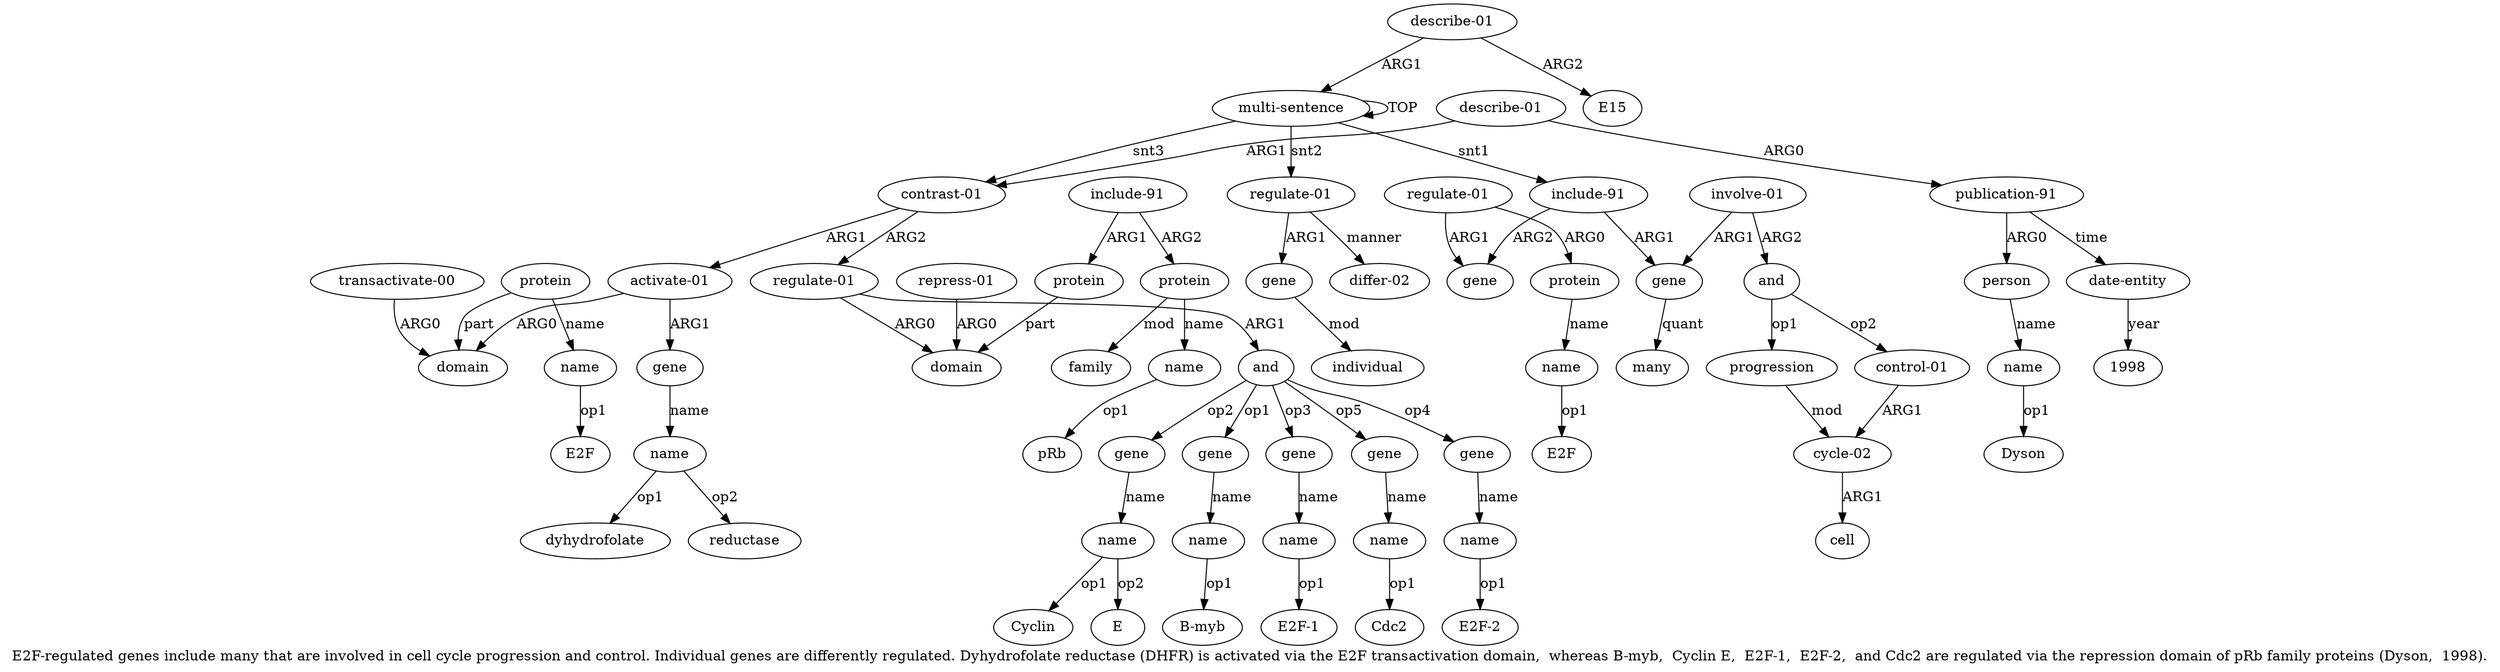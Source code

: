 digraph  {
	graph [label="E2F-regulated genes include many that are involved in cell cycle progression and control. Individual genes are differently regulated. \
Dyhydrofolate reductase (DHFR) is activated via the E2F transactivation domain,  whereas B-myb,  Cyclin E,  E2F-1,  E2F-2,  and \
Cdc2 are regulated via the repression domain of pRb family proteins (Dyson,  1998)."];
	node [label="\N"];
	a20	 [color=black,
		gold_ind=20,
		gold_label=domain,
		label=domain,
		test_ind=20,
		test_label=domain];
	a21	 [color=black,
		gold_ind=21,
		gold_label="transactivate-00",
		label="transactivate-00",
		test_ind=21,
		test_label="transactivate-00"];
	a21 -> a20 [key=0,
	color=black,
	gold_label=ARG0,
	label=ARG0,
	test_label=ARG0];
a22 [color=black,
	gold_ind=22,
	gold_label=protein,
	label=protein,
	test_ind=22,
	test_label=protein];
a22 -> a20 [key=0,
color=black,
gold_label=part,
label=part,
test_label=part];
a23 [color=black,
gold_ind=23,
gold_label=name,
label=name,
test_ind=23,
test_label=name];
a22 -> a23 [key=0,
color=black,
gold_label=name,
label=name,
test_label=name];
"a23 E2F" [color=black,
gold_ind=-1,
gold_label=E2F,
label=E2F,
test_ind=-1,
test_label=E2F];
a23 -> "a23 E2F" [key=0,
color=black,
gold_label=op1,
label=op1,
test_label=op1];
a24 [color=black,
gold_ind=24,
gold_label=gene,
label=gene,
test_ind=24,
test_label=gene];
a25 [color=black,
gold_ind=25,
gold_label=name,
label=name,
test_ind=25,
test_label=name];
a24 -> a25 [key=0,
color=black,
gold_label=name,
label=name,
test_label=name];
"a25 dyhydrofolate" [color=black,
gold_ind=-1,
gold_label=dyhydrofolate,
label=dyhydrofolate,
test_ind=-1,
test_label=dyhydrofolate];
a25 -> "a25 dyhydrofolate" [key=0,
color=black,
gold_label=op1,
label=op1,
test_label=op1];
"a25 reductase" [color=black,
gold_ind=-1,
gold_label=reductase,
label=reductase,
test_ind=-1,
test_label=reductase];
a25 -> "a25 reductase" [key=0,
color=black,
gold_label=op2,
label=op2,
test_label=op2];
a26 [color=black,
gold_ind=26,
gold_label="regulate-01",
label="regulate-01",
test_ind=26,
test_label="regulate-01"];
a27 [color=black,
gold_ind=27,
gold_label=domain,
label=domain,
test_ind=27,
test_label=domain];
a26 -> a27 [key=0,
color=black,
gold_label=ARG0,
label=ARG0,
test_label=ARG0];
a34 [color=black,
gold_ind=34,
gold_label=and,
label=and,
test_ind=34,
test_label=and];
a26 -> a34 [key=0,
color=black,
gold_label=ARG1,
label=ARG1,
test_label=ARG1];
a28 [color=black,
gold_ind=28,
gold_label="repress-01",
label="repress-01",
test_ind=28,
test_label="repress-01"];
a28 -> a27 [key=0,
color=black,
gold_label=ARG0,
label=ARG0,
test_label=ARG0];
a29 [color=black,
gold_ind=29,
gold_label=protein,
label=protein,
test_ind=29,
test_label=protein];
a29 -> a27 [key=0,
color=black,
gold_label=part,
label=part,
test_label=part];
a31 [color=black,
gold_ind=31,
gold_label=protein,
label=protein,
test_ind=31,
test_label=protein];
a33 [color=black,
gold_ind=33,
gold_label=family,
label=family,
test_ind=33,
test_label=family];
a31 -> a33 [key=0,
color=black,
gold_label=mod,
label=mod,
test_label=mod];
a32 [color=black,
gold_ind=32,
gold_label=name,
label=name,
test_ind=32,
test_label=name];
a31 -> a32 [key=0,
color=black,
gold_label=name,
label=name,
test_label=name];
"a38 Cyclin" [color=black,
gold_ind=-1,
gold_label=Cyclin,
label=Cyclin,
test_ind=-1,
test_label=Cyclin];
"a48 Dyson" [color=black,
gold_ind=-1,
gold_label=Dyson,
label=Dyson,
test_ind=-1,
test_label=Dyson];
a30 [color=black,
gold_ind=30,
gold_label="include-91",
label="include-91",
test_ind=30,
test_label="include-91"];
a30 -> a29 [key=0,
color=black,
gold_label=ARG1,
label=ARG1,
test_label=ARG1];
a30 -> a31 [key=0,
color=black,
gold_label=ARG2,
label=ARG2,
test_label=ARG2];
"a32 pRb" [color=black,
gold_ind=-1,
gold_label=pRb,
label=pRb,
test_ind=-1,
test_label=pRb];
a37 [color=black,
gold_ind=37,
gold_label=gene,
label=gene,
test_ind=37,
test_label=gene];
a38 [color=black,
gold_ind=38,
gold_label=name,
label=name,
test_ind=38,
test_label=name];
a37 -> a38 [key=0,
color=black,
gold_label=name,
label=name,
test_label=name];
a36 [color=black,
gold_ind=36,
gold_label=name,
label=name,
test_ind=36,
test_label=name];
"a36 B-myb" [color=black,
gold_ind=-1,
gold_label="B-myb",
label="B-myb",
test_ind=-1,
test_label="B-myb"];
a36 -> "a36 B-myb" [key=0,
color=black,
gold_label=op1,
label=op1,
test_label=op1];
"a49 1998" [color=black,
gold_ind=-1,
gold_label=1998,
label=1998,
test_ind=-1,
test_label=1998];
a35 [color=black,
gold_ind=35,
gold_label=gene,
label=gene,
test_ind=35,
test_label=gene];
a35 -> a36 [key=0,
color=black,
gold_label=name,
label=name,
test_label=name];
a34 -> a37 [key=0,
color=black,
gold_label=op2,
label=op2,
test_label=op2];
a34 -> a35 [key=0,
color=black,
gold_label=op1,
label=op1,
test_label=op1];
a39 [color=black,
gold_ind=39,
gold_label=gene,
label=gene,
test_ind=39,
test_label=gene];
a34 -> a39 [key=0,
color=black,
gold_label=op3,
label=op3,
test_label=op3];
a43 [color=black,
gold_ind=43,
gold_label=gene,
label=gene,
test_ind=43,
test_label=gene];
a34 -> a43 [key=0,
color=black,
gold_label=op5,
label=op5,
test_label=op5];
a41 [color=black,
gold_ind=41,
gold_label=gene,
label=gene,
test_ind=41,
test_label=gene];
a34 -> a41 [key=0,
color=black,
gold_label=op4,
label=op4,
test_label=op4];
"a44 Cdc2" [color=black,
gold_ind=-1,
gold_label=Cdc2,
label=Cdc2,
test_ind=-1,
test_label=Cdc2];
a51 [color=black,
gold_ind=51,
gold_label=E15,
label=E15,
test_ind=51,
test_label=E15];
a50 [color=black,
gold_ind=50,
gold_label="describe-01",
label="describe-01",
test_ind=50,
test_label="describe-01"];
a50 -> a51 [key=0,
color=black,
gold_label=ARG2,
label=ARG2,
test_label=ARG2];
a0 [color=black,
gold_ind=0,
gold_label="multi-sentence",
label="multi-sentence",
test_ind=0,
test_label="multi-sentence"];
a50 -> a0 [key=0,
color=black,
gold_label=ARG1,
label=ARG1,
test_label=ARG1];
"a42 E2F-2" [color=black,
gold_ind=-1,
gold_label="E2F-2",
label="E2F-2",
test_ind=-1,
test_label="E2F-2"];
a32 -> "a32 pRb" [key=0,
color=black,
gold_label=op1,
label=op1,
test_label=op1];
"a13 E2F" [color=black,
gold_ind=-1,
gold_label=E2F,
label=E2F,
test_ind=-1,
test_label=E2F];
a15 [color=black,
gold_ind=15,
gold_label=gene,
label=gene,
test_ind=15,
test_label=gene];
a16 [color=black,
gold_ind=16,
gold_label=individual,
label=individual,
test_ind=16,
test_label=individual];
a15 -> a16 [key=0,
color=black,
gold_label=mod,
label=mod,
test_label=mod];
a14 [color=black,
gold_ind=14,
gold_label="regulate-01",
label="regulate-01",
test_ind=14,
test_label="regulate-01"];
a14 -> a15 [key=0,
color=black,
gold_label=ARG1,
label=ARG1,
test_label=ARG1];
a17 [color=black,
gold_ind=17,
gold_label="differ-02",
label="differ-02",
test_ind=17,
test_label="differ-02"];
a14 -> a17 [key=0,
color=black,
gold_label=manner,
label=manner,
test_label=manner];
a11 [color=black,
gold_ind=11,
gold_label="regulate-01",
label="regulate-01",
test_ind=11,
test_label="regulate-01"];
a10 [color=black,
gold_ind=10,
gold_label=gene,
label=gene,
test_ind=10,
test_label=gene];
a11 -> a10 [key=0,
color=black,
gold_label=ARG1,
label=ARG1,
test_label=ARG1];
a12 [color=black,
gold_ind=12,
gold_label=protein,
label=protein,
test_ind=12,
test_label=protein];
a11 -> a12 [key=0,
color=black,
gold_label=ARG0,
label=ARG0,
test_label=ARG0];
a13 [color=black,
gold_ind=13,
gold_label=name,
label=name,
test_ind=13,
test_label=name];
a13 -> "a13 E2F" [key=0,
color=black,
gold_label=op1,
label=op1,
test_label=op1];
a12 -> a13 [key=0,
color=black,
gold_label=name,
label=name,
test_label=name];
a40 [color=black,
gold_ind=40,
gold_label=name,
label=name,
test_ind=40,
test_label=name];
a39 -> a40 [key=0,
color=black,
gold_label=name,
label=name,
test_label=name];
a38 -> "a38 Cyclin" [key=0,
color=black,
gold_label=op1,
label=op1,
test_label=op1];
"a38 E" [color=black,
gold_ind=-1,
gold_label=E,
label=E,
test_ind=-1,
test_label=E];
a38 -> "a38 E" [key=0,
color=black,
gold_label=op2,
label=op2,
test_label=op2];
a19 [color=black,
gold_ind=19,
gold_label="activate-01",
label="activate-01",
test_ind=19,
test_label="activate-01"];
a19 -> a20 [key=0,
color=black,
gold_label=ARG0,
label=ARG0,
test_label=ARG0];
a19 -> a24 [key=0,
color=black,
gold_label=ARG1,
label=ARG1,
test_label=ARG1];
a18 [color=black,
gold_ind=18,
gold_label="contrast-01",
label="contrast-01",
test_ind=18,
test_label="contrast-01"];
a18 -> a26 [key=0,
color=black,
gold_label=ARG2,
label=ARG2,
test_label=ARG2];
a18 -> a19 [key=0,
color=black,
gold_label=ARG1,
label=ARG1,
test_label=ARG1];
a1 [color=black,
gold_ind=1,
gold_label="include-91",
label="include-91",
test_ind=1,
test_label="include-91"];
a1 -> a10 [key=0,
color=black,
gold_label=ARG2,
label=ARG2,
test_label=ARG2];
a2 [color=black,
gold_ind=2,
gold_label=gene,
label=gene,
test_ind=2,
test_label=gene];
a1 -> a2 [key=0,
color=black,
gold_label=ARG1,
label=ARG1,
test_label=ARG1];
a0 -> a14 [key=0,
color=black,
gold_label=snt2,
label=snt2,
test_label=snt2];
a0 -> a18 [key=0,
color=black,
gold_label=snt3,
label=snt3,
test_label=snt3];
a0 -> a1 [key=0,
color=black,
gold_label=snt1,
label=snt1,
test_label=snt1];
a0 -> a0 [key=0,
color=black,
gold_label=TOP,
label=TOP,
test_label=TOP];
a3 [color=black,
gold_ind=3,
gold_label=many,
label=many,
test_ind=3,
test_label=many];
a2 -> a3 [key=0,
color=black,
gold_label=quant,
label=quant,
test_label=quant];
a5 [color=black,
gold_ind=5,
gold_label=and,
label=and,
test_ind=5,
test_label=and];
a6 [color=black,
gold_ind=6,
gold_label=progression,
label=progression,
test_ind=6,
test_label=progression];
a5 -> a6 [key=0,
color=black,
gold_label=op1,
label=op1,
test_label=op1];
a9 [color=black,
gold_ind=9,
gold_label="control-01",
label="control-01",
test_ind=9,
test_label="control-01"];
a5 -> a9 [key=0,
color=black,
gold_label=op2,
label=op2,
test_label=op2];
a4 [color=black,
gold_ind=4,
gold_label="involve-01",
label="involve-01",
test_ind=4,
test_label="involve-01"];
a4 -> a2 [key=0,
color=black,
gold_label=ARG1,
label=ARG1,
test_label=ARG1];
a4 -> a5 [key=0,
color=black,
gold_label=ARG2,
label=ARG2,
test_label=ARG2];
a7 [color=black,
gold_ind=7,
gold_label="cycle-02",
label="cycle-02",
test_ind=7,
test_label="cycle-02"];
a8 [color=black,
gold_ind=8,
gold_label=cell,
label=cell,
test_ind=8,
test_label=cell];
a7 -> a8 [key=0,
color=black,
gold_label=ARG1,
label=ARG1,
test_label=ARG1];
a6 -> a7 [key=0,
color=black,
gold_label=mod,
label=mod,
test_label=mod];
a9 -> a7 [key=0,
color=black,
gold_label=ARG1,
label=ARG1,
test_label=ARG1];
"a40 E2F-1" [color=black,
gold_ind=-1,
gold_label="E2F-1",
label="E2F-1",
test_ind=-1,
test_label="E2F-1"];
a46 [color=black,
gold_ind=46,
gold_label="publication-91",
label="publication-91",
test_ind=46,
test_label="publication-91"];
a47 [color=black,
gold_ind=47,
gold_label=person,
label=person,
test_ind=47,
test_label=person];
a46 -> a47 [key=0,
color=black,
gold_label=ARG0,
label=ARG0,
test_label=ARG0];
a49 [color=black,
gold_ind=49,
gold_label="date-entity",
label="date-entity",
test_ind=49,
test_label="date-entity"];
a46 -> a49 [key=0,
color=black,
gold_label=time,
label=time,
test_label=time];
a48 [color=black,
gold_ind=48,
gold_label=name,
label=name,
test_ind=48,
test_label=name];
a47 -> a48 [key=0,
color=black,
gold_label=name,
label=name,
test_label=name];
a44 [color=black,
gold_ind=44,
gold_label=name,
label=name,
test_ind=44,
test_label=name];
a44 -> "a44 Cdc2" [key=0,
color=black,
gold_label=op1,
label=op1,
test_label=op1];
a45 [color=black,
gold_ind=45,
gold_label="describe-01",
label="describe-01",
test_ind=45,
test_label="describe-01"];
a45 -> a18 [key=0,
color=black,
gold_label=ARG1,
label=ARG1,
test_label=ARG1];
a45 -> a46 [key=0,
color=black,
gold_label=ARG0,
label=ARG0,
test_label=ARG0];
a42 [color=black,
gold_ind=42,
gold_label=name,
label=name,
test_ind=42,
test_label=name];
a42 -> "a42 E2F-2" [key=0,
color=black,
gold_label=op1,
label=op1,
test_label=op1];
a43 -> a44 [key=0,
color=black,
gold_label=name,
label=name,
test_label=name];
a40 -> "a40 E2F-1" [key=0,
color=black,
gold_label=op1,
label=op1,
test_label=op1];
a41 -> a42 [key=0,
color=black,
gold_label=name,
label=name,
test_label=name];
a48 -> "a48 Dyson" [key=0,
color=black,
gold_label=op1,
label=op1,
test_label=op1];
a49 -> "a49 1998" [key=0,
color=black,
gold_label=year,
label=year,
test_label=year];
}
